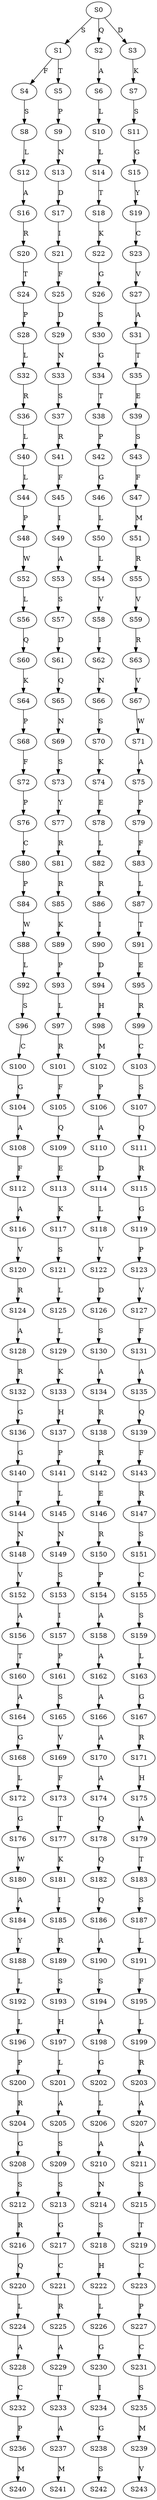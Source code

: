 strict digraph  {
	S0 -> S1 [ label = S ];
	S0 -> S2 [ label = Q ];
	S0 -> S3 [ label = D ];
	S1 -> S4 [ label = F ];
	S1 -> S5 [ label = T ];
	S2 -> S6 [ label = A ];
	S3 -> S7 [ label = K ];
	S4 -> S8 [ label = S ];
	S5 -> S9 [ label = P ];
	S6 -> S10 [ label = L ];
	S7 -> S11 [ label = S ];
	S8 -> S12 [ label = L ];
	S9 -> S13 [ label = N ];
	S10 -> S14 [ label = L ];
	S11 -> S15 [ label = G ];
	S12 -> S16 [ label = A ];
	S13 -> S17 [ label = D ];
	S14 -> S18 [ label = T ];
	S15 -> S19 [ label = Y ];
	S16 -> S20 [ label = R ];
	S17 -> S21 [ label = I ];
	S18 -> S22 [ label = K ];
	S19 -> S23 [ label = C ];
	S20 -> S24 [ label = T ];
	S21 -> S25 [ label = F ];
	S22 -> S26 [ label = G ];
	S23 -> S27 [ label = V ];
	S24 -> S28 [ label = P ];
	S25 -> S29 [ label = D ];
	S26 -> S30 [ label = S ];
	S27 -> S31 [ label = A ];
	S28 -> S32 [ label = L ];
	S29 -> S33 [ label = N ];
	S30 -> S34 [ label = G ];
	S31 -> S35 [ label = T ];
	S32 -> S36 [ label = R ];
	S33 -> S37 [ label = S ];
	S34 -> S38 [ label = T ];
	S35 -> S39 [ label = E ];
	S36 -> S40 [ label = L ];
	S37 -> S41 [ label = R ];
	S38 -> S42 [ label = P ];
	S39 -> S43 [ label = S ];
	S40 -> S44 [ label = L ];
	S41 -> S45 [ label = F ];
	S42 -> S46 [ label = G ];
	S43 -> S47 [ label = F ];
	S44 -> S48 [ label = P ];
	S45 -> S49 [ label = I ];
	S46 -> S50 [ label = L ];
	S47 -> S51 [ label = M ];
	S48 -> S52 [ label = W ];
	S49 -> S53 [ label = A ];
	S50 -> S54 [ label = L ];
	S51 -> S55 [ label = R ];
	S52 -> S56 [ label = L ];
	S53 -> S57 [ label = S ];
	S54 -> S58 [ label = V ];
	S55 -> S59 [ label = V ];
	S56 -> S60 [ label = Q ];
	S57 -> S61 [ label = D ];
	S58 -> S62 [ label = I ];
	S59 -> S63 [ label = R ];
	S60 -> S64 [ label = K ];
	S61 -> S65 [ label = Q ];
	S62 -> S66 [ label = N ];
	S63 -> S67 [ label = V ];
	S64 -> S68 [ label = P ];
	S65 -> S69 [ label = N ];
	S66 -> S70 [ label = S ];
	S67 -> S71 [ label = W ];
	S68 -> S72 [ label = F ];
	S69 -> S73 [ label = S ];
	S70 -> S74 [ label = K ];
	S71 -> S75 [ label = A ];
	S72 -> S76 [ label = P ];
	S73 -> S77 [ label = Y ];
	S74 -> S78 [ label = E ];
	S75 -> S79 [ label = P ];
	S76 -> S80 [ label = C ];
	S77 -> S81 [ label = R ];
	S78 -> S82 [ label = L ];
	S79 -> S83 [ label = F ];
	S80 -> S84 [ label = P ];
	S81 -> S85 [ label = R ];
	S82 -> S86 [ label = R ];
	S83 -> S87 [ label = L ];
	S84 -> S88 [ label = W ];
	S85 -> S89 [ label = K ];
	S86 -> S90 [ label = I ];
	S87 -> S91 [ label = T ];
	S88 -> S92 [ label = L ];
	S89 -> S93 [ label = P ];
	S90 -> S94 [ label = D ];
	S91 -> S95 [ label = E ];
	S92 -> S96 [ label = S ];
	S93 -> S97 [ label = L ];
	S94 -> S98 [ label = H ];
	S95 -> S99 [ label = R ];
	S96 -> S100 [ label = C ];
	S97 -> S101 [ label = R ];
	S98 -> S102 [ label = M ];
	S99 -> S103 [ label = C ];
	S100 -> S104 [ label = G ];
	S101 -> S105 [ label = F ];
	S102 -> S106 [ label = P ];
	S103 -> S107 [ label = S ];
	S104 -> S108 [ label = A ];
	S105 -> S109 [ label = Q ];
	S106 -> S110 [ label = A ];
	S107 -> S111 [ label = Q ];
	S108 -> S112 [ label = F ];
	S109 -> S113 [ label = E ];
	S110 -> S114 [ label = D ];
	S111 -> S115 [ label = R ];
	S112 -> S116 [ label = A ];
	S113 -> S117 [ label = K ];
	S114 -> S118 [ label = L ];
	S115 -> S119 [ label = G ];
	S116 -> S120 [ label = V ];
	S117 -> S121 [ label = S ];
	S118 -> S122 [ label = V ];
	S119 -> S123 [ label = P ];
	S120 -> S124 [ label = R ];
	S121 -> S125 [ label = L ];
	S122 -> S126 [ label = D ];
	S123 -> S127 [ label = V ];
	S124 -> S128 [ label = A ];
	S125 -> S129 [ label = L ];
	S126 -> S130 [ label = S ];
	S127 -> S131 [ label = F ];
	S128 -> S132 [ label = R ];
	S129 -> S133 [ label = K ];
	S130 -> S134 [ label = A ];
	S131 -> S135 [ label = A ];
	S132 -> S136 [ label = G ];
	S133 -> S137 [ label = H ];
	S134 -> S138 [ label = R ];
	S135 -> S139 [ label = Q ];
	S136 -> S140 [ label = G ];
	S137 -> S141 [ label = P ];
	S138 -> S142 [ label = R ];
	S139 -> S143 [ label = F ];
	S140 -> S144 [ label = T ];
	S141 -> S145 [ label = L ];
	S142 -> S146 [ label = E ];
	S143 -> S147 [ label = R ];
	S144 -> S148 [ label = N ];
	S145 -> S149 [ label = N ];
	S146 -> S150 [ label = R ];
	S147 -> S151 [ label = S ];
	S148 -> S152 [ label = V ];
	S149 -> S153 [ label = S ];
	S150 -> S154 [ label = P ];
	S151 -> S155 [ label = C ];
	S152 -> S156 [ label = A ];
	S153 -> S157 [ label = I ];
	S154 -> S158 [ label = A ];
	S155 -> S159 [ label = S ];
	S156 -> S160 [ label = T ];
	S157 -> S161 [ label = P ];
	S158 -> S162 [ label = A ];
	S159 -> S163 [ label = L ];
	S160 -> S164 [ label = A ];
	S161 -> S165 [ label = S ];
	S162 -> S166 [ label = A ];
	S163 -> S167 [ label = G ];
	S164 -> S168 [ label = G ];
	S165 -> S169 [ label = V ];
	S166 -> S170 [ label = A ];
	S167 -> S171 [ label = R ];
	S168 -> S172 [ label = L ];
	S169 -> S173 [ label = F ];
	S170 -> S174 [ label = A ];
	S171 -> S175 [ label = H ];
	S172 -> S176 [ label = G ];
	S173 -> S177 [ label = T ];
	S174 -> S178 [ label = Q ];
	S175 -> S179 [ label = A ];
	S176 -> S180 [ label = W ];
	S177 -> S181 [ label = K ];
	S178 -> S182 [ label = Q ];
	S179 -> S183 [ label = T ];
	S180 -> S184 [ label = A ];
	S181 -> S185 [ label = I ];
	S182 -> S186 [ label = Q ];
	S183 -> S187 [ label = S ];
	S184 -> S188 [ label = Y ];
	S185 -> S189 [ label = R ];
	S186 -> S190 [ label = A ];
	S187 -> S191 [ label = L ];
	S188 -> S192 [ label = L ];
	S189 -> S193 [ label = S ];
	S190 -> S194 [ label = S ];
	S191 -> S195 [ label = F ];
	S192 -> S196 [ label = L ];
	S193 -> S197 [ label = H ];
	S194 -> S198 [ label = A ];
	S195 -> S199 [ label = L ];
	S196 -> S200 [ label = P ];
	S197 -> S201 [ label = L ];
	S198 -> S202 [ label = G ];
	S199 -> S203 [ label = R ];
	S200 -> S204 [ label = R ];
	S201 -> S205 [ label = A ];
	S202 -> S206 [ label = L ];
	S203 -> S207 [ label = A ];
	S204 -> S208 [ label = G ];
	S205 -> S209 [ label = S ];
	S206 -> S210 [ label = A ];
	S207 -> S211 [ label = A ];
	S208 -> S212 [ label = S ];
	S209 -> S213 [ label = S ];
	S210 -> S214 [ label = N ];
	S211 -> S215 [ label = S ];
	S212 -> S216 [ label = R ];
	S213 -> S217 [ label = G ];
	S214 -> S218 [ label = S ];
	S215 -> S219 [ label = T ];
	S216 -> S220 [ label = Q ];
	S217 -> S221 [ label = C ];
	S218 -> S222 [ label = H ];
	S219 -> S223 [ label = C ];
	S220 -> S224 [ label = L ];
	S221 -> S225 [ label = R ];
	S222 -> S226 [ label = L ];
	S223 -> S227 [ label = P ];
	S224 -> S228 [ label = A ];
	S225 -> S229 [ label = A ];
	S226 -> S230 [ label = G ];
	S227 -> S231 [ label = C ];
	S228 -> S232 [ label = C ];
	S229 -> S233 [ label = T ];
	S230 -> S234 [ label = I ];
	S231 -> S235 [ label = S ];
	S232 -> S236 [ label = P ];
	S233 -> S237 [ label = A ];
	S234 -> S238 [ label = G ];
	S235 -> S239 [ label = M ];
	S236 -> S240 [ label = M ];
	S237 -> S241 [ label = M ];
	S238 -> S242 [ label = S ];
	S239 -> S243 [ label = V ];
}
